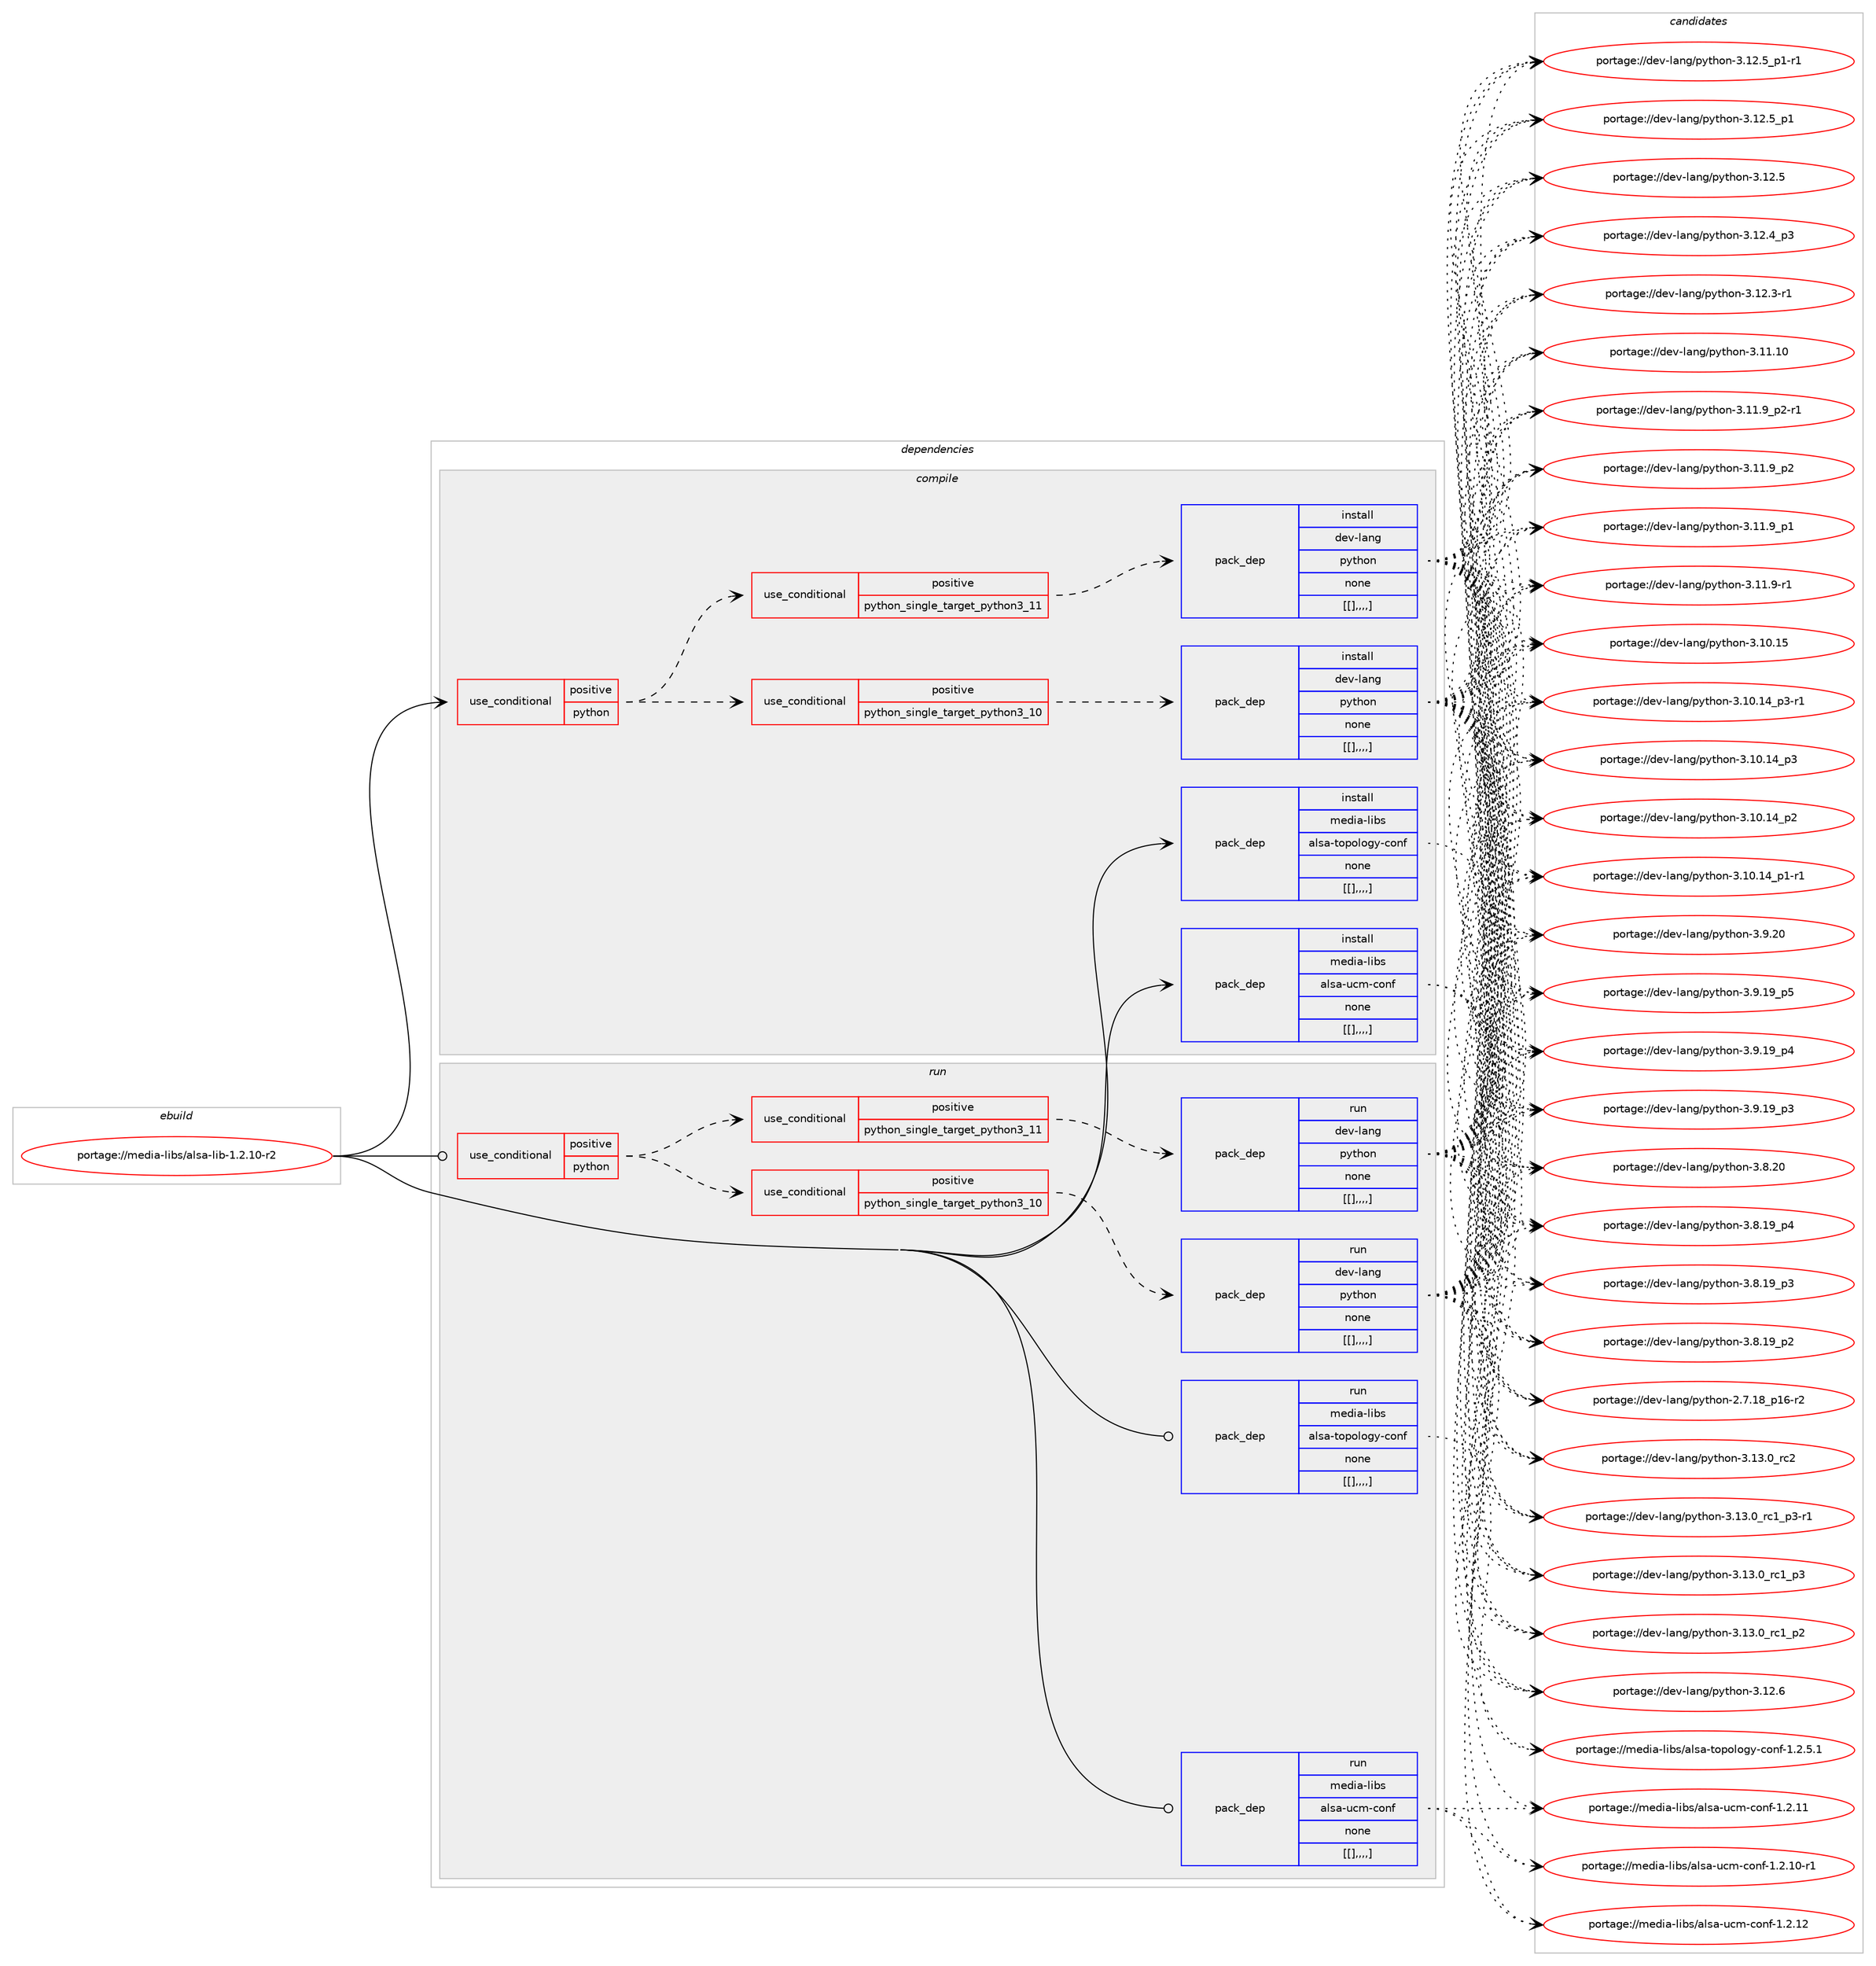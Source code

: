 digraph prolog {

# *************
# Graph options
# *************

newrank=true;
concentrate=true;
compound=true;
graph [rankdir=LR,fontname=Helvetica,fontsize=10,ranksep=1.5];#, ranksep=2.5, nodesep=0.2];
edge  [arrowhead=vee];
node  [fontname=Helvetica,fontsize=10];

# **********
# The ebuild
# **********

subgraph cluster_leftcol {
color=gray;
label=<<i>ebuild</i>>;
id [label="portage://media-libs/alsa-lib-1.2.10-r2", color=red, width=4, href="../media-libs/alsa-lib-1.2.10-r2.svg"];
}

# ****************
# The dependencies
# ****************

subgraph cluster_midcol {
color=gray;
label=<<i>dependencies</i>>;
subgraph cluster_compile {
fillcolor="#eeeeee";
style=filled;
label=<<i>compile</i>>;
subgraph cond77614 {
dependency311349 [label=<<TABLE BORDER="0" CELLBORDER="1" CELLSPACING="0" CELLPADDING="4"><TR><TD ROWSPAN="3" CELLPADDING="10">use_conditional</TD></TR><TR><TD>positive</TD></TR><TR><TD>python</TD></TR></TABLE>>, shape=none, color=red];
subgraph cond77615 {
dependency311350 [label=<<TABLE BORDER="0" CELLBORDER="1" CELLSPACING="0" CELLPADDING="4"><TR><TD ROWSPAN="3" CELLPADDING="10">use_conditional</TD></TR><TR><TD>positive</TD></TR><TR><TD>python_single_target_python3_10</TD></TR></TABLE>>, shape=none, color=red];
subgraph pack231212 {
dependency311351 [label=<<TABLE BORDER="0" CELLBORDER="1" CELLSPACING="0" CELLPADDING="4" WIDTH="220"><TR><TD ROWSPAN="6" CELLPADDING="30">pack_dep</TD></TR><TR><TD WIDTH="110">install</TD></TR><TR><TD>dev-lang</TD></TR><TR><TD>python</TD></TR><TR><TD>none</TD></TR><TR><TD>[[],,,,]</TD></TR></TABLE>>, shape=none, color=blue];
}
dependency311350:e -> dependency311351:w [weight=20,style="dashed",arrowhead="vee"];
}
dependency311349:e -> dependency311350:w [weight=20,style="dashed",arrowhead="vee"];
subgraph cond77616 {
dependency311352 [label=<<TABLE BORDER="0" CELLBORDER="1" CELLSPACING="0" CELLPADDING="4"><TR><TD ROWSPAN="3" CELLPADDING="10">use_conditional</TD></TR><TR><TD>positive</TD></TR><TR><TD>python_single_target_python3_11</TD></TR></TABLE>>, shape=none, color=red];
subgraph pack231213 {
dependency311353 [label=<<TABLE BORDER="0" CELLBORDER="1" CELLSPACING="0" CELLPADDING="4" WIDTH="220"><TR><TD ROWSPAN="6" CELLPADDING="30">pack_dep</TD></TR><TR><TD WIDTH="110">install</TD></TR><TR><TD>dev-lang</TD></TR><TR><TD>python</TD></TR><TR><TD>none</TD></TR><TR><TD>[[],,,,]</TD></TR></TABLE>>, shape=none, color=blue];
}
dependency311352:e -> dependency311353:w [weight=20,style="dashed",arrowhead="vee"];
}
dependency311349:e -> dependency311352:w [weight=20,style="dashed",arrowhead="vee"];
}
id:e -> dependency311349:w [weight=20,style="solid",arrowhead="vee"];
subgraph pack231214 {
dependency311354 [label=<<TABLE BORDER="0" CELLBORDER="1" CELLSPACING="0" CELLPADDING="4" WIDTH="220"><TR><TD ROWSPAN="6" CELLPADDING="30">pack_dep</TD></TR><TR><TD WIDTH="110">install</TD></TR><TR><TD>media-libs</TD></TR><TR><TD>alsa-topology-conf</TD></TR><TR><TD>none</TD></TR><TR><TD>[[],,,,]</TD></TR></TABLE>>, shape=none, color=blue];
}
id:e -> dependency311354:w [weight=20,style="solid",arrowhead="vee"];
subgraph pack231215 {
dependency311355 [label=<<TABLE BORDER="0" CELLBORDER="1" CELLSPACING="0" CELLPADDING="4" WIDTH="220"><TR><TD ROWSPAN="6" CELLPADDING="30">pack_dep</TD></TR><TR><TD WIDTH="110">install</TD></TR><TR><TD>media-libs</TD></TR><TR><TD>alsa-ucm-conf</TD></TR><TR><TD>none</TD></TR><TR><TD>[[],,,,]</TD></TR></TABLE>>, shape=none, color=blue];
}
id:e -> dependency311355:w [weight=20,style="solid",arrowhead="vee"];
}
subgraph cluster_compileandrun {
fillcolor="#eeeeee";
style=filled;
label=<<i>compile and run</i>>;
}
subgraph cluster_run {
fillcolor="#eeeeee";
style=filled;
label=<<i>run</i>>;
subgraph cond77617 {
dependency311356 [label=<<TABLE BORDER="0" CELLBORDER="1" CELLSPACING="0" CELLPADDING="4"><TR><TD ROWSPAN="3" CELLPADDING="10">use_conditional</TD></TR><TR><TD>positive</TD></TR><TR><TD>python</TD></TR></TABLE>>, shape=none, color=red];
subgraph cond77618 {
dependency311357 [label=<<TABLE BORDER="0" CELLBORDER="1" CELLSPACING="0" CELLPADDING="4"><TR><TD ROWSPAN="3" CELLPADDING="10">use_conditional</TD></TR><TR><TD>positive</TD></TR><TR><TD>python_single_target_python3_10</TD></TR></TABLE>>, shape=none, color=red];
subgraph pack231216 {
dependency311358 [label=<<TABLE BORDER="0" CELLBORDER="1" CELLSPACING="0" CELLPADDING="4" WIDTH="220"><TR><TD ROWSPAN="6" CELLPADDING="30">pack_dep</TD></TR><TR><TD WIDTH="110">run</TD></TR><TR><TD>dev-lang</TD></TR><TR><TD>python</TD></TR><TR><TD>none</TD></TR><TR><TD>[[],,,,]</TD></TR></TABLE>>, shape=none, color=blue];
}
dependency311357:e -> dependency311358:w [weight=20,style="dashed",arrowhead="vee"];
}
dependency311356:e -> dependency311357:w [weight=20,style="dashed",arrowhead="vee"];
subgraph cond77619 {
dependency311359 [label=<<TABLE BORDER="0" CELLBORDER="1" CELLSPACING="0" CELLPADDING="4"><TR><TD ROWSPAN="3" CELLPADDING="10">use_conditional</TD></TR><TR><TD>positive</TD></TR><TR><TD>python_single_target_python3_11</TD></TR></TABLE>>, shape=none, color=red];
subgraph pack231217 {
dependency311360 [label=<<TABLE BORDER="0" CELLBORDER="1" CELLSPACING="0" CELLPADDING="4" WIDTH="220"><TR><TD ROWSPAN="6" CELLPADDING="30">pack_dep</TD></TR><TR><TD WIDTH="110">run</TD></TR><TR><TD>dev-lang</TD></TR><TR><TD>python</TD></TR><TR><TD>none</TD></TR><TR><TD>[[],,,,]</TD></TR></TABLE>>, shape=none, color=blue];
}
dependency311359:e -> dependency311360:w [weight=20,style="dashed",arrowhead="vee"];
}
dependency311356:e -> dependency311359:w [weight=20,style="dashed",arrowhead="vee"];
}
id:e -> dependency311356:w [weight=20,style="solid",arrowhead="odot"];
subgraph pack231218 {
dependency311361 [label=<<TABLE BORDER="0" CELLBORDER="1" CELLSPACING="0" CELLPADDING="4" WIDTH="220"><TR><TD ROWSPAN="6" CELLPADDING="30">pack_dep</TD></TR><TR><TD WIDTH="110">run</TD></TR><TR><TD>media-libs</TD></TR><TR><TD>alsa-topology-conf</TD></TR><TR><TD>none</TD></TR><TR><TD>[[],,,,]</TD></TR></TABLE>>, shape=none, color=blue];
}
id:e -> dependency311361:w [weight=20,style="solid",arrowhead="odot"];
subgraph pack231219 {
dependency311362 [label=<<TABLE BORDER="0" CELLBORDER="1" CELLSPACING="0" CELLPADDING="4" WIDTH="220"><TR><TD ROWSPAN="6" CELLPADDING="30">pack_dep</TD></TR><TR><TD WIDTH="110">run</TD></TR><TR><TD>media-libs</TD></TR><TR><TD>alsa-ucm-conf</TD></TR><TR><TD>none</TD></TR><TR><TD>[[],,,,]</TD></TR></TABLE>>, shape=none, color=blue];
}
id:e -> dependency311362:w [weight=20,style="solid",arrowhead="odot"];
}
}

# **************
# The candidates
# **************

subgraph cluster_choices {
rank=same;
color=gray;
label=<<i>candidates</i>>;

subgraph choice231212 {
color=black;
nodesep=1;
choice10010111845108971101034711212111610411111045514649514648951149950 [label="portage://dev-lang/python-3.13.0_rc2", color=red, width=4,href="../dev-lang/python-3.13.0_rc2.svg"];
choice1001011184510897110103471121211161041111104551464951464895114994995112514511449 [label="portage://dev-lang/python-3.13.0_rc1_p3-r1", color=red, width=4,href="../dev-lang/python-3.13.0_rc1_p3-r1.svg"];
choice100101118451089711010347112121116104111110455146495146489511499499511251 [label="portage://dev-lang/python-3.13.0_rc1_p3", color=red, width=4,href="../dev-lang/python-3.13.0_rc1_p3.svg"];
choice100101118451089711010347112121116104111110455146495146489511499499511250 [label="portage://dev-lang/python-3.13.0_rc1_p2", color=red, width=4,href="../dev-lang/python-3.13.0_rc1_p2.svg"];
choice10010111845108971101034711212111610411111045514649504654 [label="portage://dev-lang/python-3.12.6", color=red, width=4,href="../dev-lang/python-3.12.6.svg"];
choice1001011184510897110103471121211161041111104551464950465395112494511449 [label="portage://dev-lang/python-3.12.5_p1-r1", color=red, width=4,href="../dev-lang/python-3.12.5_p1-r1.svg"];
choice100101118451089711010347112121116104111110455146495046539511249 [label="portage://dev-lang/python-3.12.5_p1", color=red, width=4,href="../dev-lang/python-3.12.5_p1.svg"];
choice10010111845108971101034711212111610411111045514649504653 [label="portage://dev-lang/python-3.12.5", color=red, width=4,href="../dev-lang/python-3.12.5.svg"];
choice100101118451089711010347112121116104111110455146495046529511251 [label="portage://dev-lang/python-3.12.4_p3", color=red, width=4,href="../dev-lang/python-3.12.4_p3.svg"];
choice100101118451089711010347112121116104111110455146495046514511449 [label="portage://dev-lang/python-3.12.3-r1", color=red, width=4,href="../dev-lang/python-3.12.3-r1.svg"];
choice1001011184510897110103471121211161041111104551464949464948 [label="portage://dev-lang/python-3.11.10", color=red, width=4,href="../dev-lang/python-3.11.10.svg"];
choice1001011184510897110103471121211161041111104551464949465795112504511449 [label="portage://dev-lang/python-3.11.9_p2-r1", color=red, width=4,href="../dev-lang/python-3.11.9_p2-r1.svg"];
choice100101118451089711010347112121116104111110455146494946579511250 [label="portage://dev-lang/python-3.11.9_p2", color=red, width=4,href="../dev-lang/python-3.11.9_p2.svg"];
choice100101118451089711010347112121116104111110455146494946579511249 [label="portage://dev-lang/python-3.11.9_p1", color=red, width=4,href="../dev-lang/python-3.11.9_p1.svg"];
choice100101118451089711010347112121116104111110455146494946574511449 [label="portage://dev-lang/python-3.11.9-r1", color=red, width=4,href="../dev-lang/python-3.11.9-r1.svg"];
choice1001011184510897110103471121211161041111104551464948464953 [label="portage://dev-lang/python-3.10.15", color=red, width=4,href="../dev-lang/python-3.10.15.svg"];
choice100101118451089711010347112121116104111110455146494846495295112514511449 [label="portage://dev-lang/python-3.10.14_p3-r1", color=red, width=4,href="../dev-lang/python-3.10.14_p3-r1.svg"];
choice10010111845108971101034711212111610411111045514649484649529511251 [label="portage://dev-lang/python-3.10.14_p3", color=red, width=4,href="../dev-lang/python-3.10.14_p3.svg"];
choice10010111845108971101034711212111610411111045514649484649529511250 [label="portage://dev-lang/python-3.10.14_p2", color=red, width=4,href="../dev-lang/python-3.10.14_p2.svg"];
choice100101118451089711010347112121116104111110455146494846495295112494511449 [label="portage://dev-lang/python-3.10.14_p1-r1", color=red, width=4,href="../dev-lang/python-3.10.14_p1-r1.svg"];
choice10010111845108971101034711212111610411111045514657465048 [label="portage://dev-lang/python-3.9.20", color=red, width=4,href="../dev-lang/python-3.9.20.svg"];
choice100101118451089711010347112121116104111110455146574649579511253 [label="portage://dev-lang/python-3.9.19_p5", color=red, width=4,href="../dev-lang/python-3.9.19_p5.svg"];
choice100101118451089711010347112121116104111110455146574649579511252 [label="portage://dev-lang/python-3.9.19_p4", color=red, width=4,href="../dev-lang/python-3.9.19_p4.svg"];
choice100101118451089711010347112121116104111110455146574649579511251 [label="portage://dev-lang/python-3.9.19_p3", color=red, width=4,href="../dev-lang/python-3.9.19_p3.svg"];
choice10010111845108971101034711212111610411111045514656465048 [label="portage://dev-lang/python-3.8.20", color=red, width=4,href="../dev-lang/python-3.8.20.svg"];
choice100101118451089711010347112121116104111110455146564649579511252 [label="portage://dev-lang/python-3.8.19_p4", color=red, width=4,href="../dev-lang/python-3.8.19_p4.svg"];
choice100101118451089711010347112121116104111110455146564649579511251 [label="portage://dev-lang/python-3.8.19_p3", color=red, width=4,href="../dev-lang/python-3.8.19_p3.svg"];
choice100101118451089711010347112121116104111110455146564649579511250 [label="portage://dev-lang/python-3.8.19_p2", color=red, width=4,href="../dev-lang/python-3.8.19_p2.svg"];
choice100101118451089711010347112121116104111110455046554649569511249544511450 [label="portage://dev-lang/python-2.7.18_p16-r2", color=red, width=4,href="../dev-lang/python-2.7.18_p16-r2.svg"];
dependency311351:e -> choice10010111845108971101034711212111610411111045514649514648951149950:w [style=dotted,weight="100"];
dependency311351:e -> choice1001011184510897110103471121211161041111104551464951464895114994995112514511449:w [style=dotted,weight="100"];
dependency311351:e -> choice100101118451089711010347112121116104111110455146495146489511499499511251:w [style=dotted,weight="100"];
dependency311351:e -> choice100101118451089711010347112121116104111110455146495146489511499499511250:w [style=dotted,weight="100"];
dependency311351:e -> choice10010111845108971101034711212111610411111045514649504654:w [style=dotted,weight="100"];
dependency311351:e -> choice1001011184510897110103471121211161041111104551464950465395112494511449:w [style=dotted,weight="100"];
dependency311351:e -> choice100101118451089711010347112121116104111110455146495046539511249:w [style=dotted,weight="100"];
dependency311351:e -> choice10010111845108971101034711212111610411111045514649504653:w [style=dotted,weight="100"];
dependency311351:e -> choice100101118451089711010347112121116104111110455146495046529511251:w [style=dotted,weight="100"];
dependency311351:e -> choice100101118451089711010347112121116104111110455146495046514511449:w [style=dotted,weight="100"];
dependency311351:e -> choice1001011184510897110103471121211161041111104551464949464948:w [style=dotted,weight="100"];
dependency311351:e -> choice1001011184510897110103471121211161041111104551464949465795112504511449:w [style=dotted,weight="100"];
dependency311351:e -> choice100101118451089711010347112121116104111110455146494946579511250:w [style=dotted,weight="100"];
dependency311351:e -> choice100101118451089711010347112121116104111110455146494946579511249:w [style=dotted,weight="100"];
dependency311351:e -> choice100101118451089711010347112121116104111110455146494946574511449:w [style=dotted,weight="100"];
dependency311351:e -> choice1001011184510897110103471121211161041111104551464948464953:w [style=dotted,weight="100"];
dependency311351:e -> choice100101118451089711010347112121116104111110455146494846495295112514511449:w [style=dotted,weight="100"];
dependency311351:e -> choice10010111845108971101034711212111610411111045514649484649529511251:w [style=dotted,weight="100"];
dependency311351:e -> choice10010111845108971101034711212111610411111045514649484649529511250:w [style=dotted,weight="100"];
dependency311351:e -> choice100101118451089711010347112121116104111110455146494846495295112494511449:w [style=dotted,weight="100"];
dependency311351:e -> choice10010111845108971101034711212111610411111045514657465048:w [style=dotted,weight="100"];
dependency311351:e -> choice100101118451089711010347112121116104111110455146574649579511253:w [style=dotted,weight="100"];
dependency311351:e -> choice100101118451089711010347112121116104111110455146574649579511252:w [style=dotted,weight="100"];
dependency311351:e -> choice100101118451089711010347112121116104111110455146574649579511251:w [style=dotted,weight="100"];
dependency311351:e -> choice10010111845108971101034711212111610411111045514656465048:w [style=dotted,weight="100"];
dependency311351:e -> choice100101118451089711010347112121116104111110455146564649579511252:w [style=dotted,weight="100"];
dependency311351:e -> choice100101118451089711010347112121116104111110455146564649579511251:w [style=dotted,weight="100"];
dependency311351:e -> choice100101118451089711010347112121116104111110455146564649579511250:w [style=dotted,weight="100"];
dependency311351:e -> choice100101118451089711010347112121116104111110455046554649569511249544511450:w [style=dotted,weight="100"];
}
subgraph choice231213 {
color=black;
nodesep=1;
choice10010111845108971101034711212111610411111045514649514648951149950 [label="portage://dev-lang/python-3.13.0_rc2", color=red, width=4,href="../dev-lang/python-3.13.0_rc2.svg"];
choice1001011184510897110103471121211161041111104551464951464895114994995112514511449 [label="portage://dev-lang/python-3.13.0_rc1_p3-r1", color=red, width=4,href="../dev-lang/python-3.13.0_rc1_p3-r1.svg"];
choice100101118451089711010347112121116104111110455146495146489511499499511251 [label="portage://dev-lang/python-3.13.0_rc1_p3", color=red, width=4,href="../dev-lang/python-3.13.0_rc1_p3.svg"];
choice100101118451089711010347112121116104111110455146495146489511499499511250 [label="portage://dev-lang/python-3.13.0_rc1_p2", color=red, width=4,href="../dev-lang/python-3.13.0_rc1_p2.svg"];
choice10010111845108971101034711212111610411111045514649504654 [label="portage://dev-lang/python-3.12.6", color=red, width=4,href="../dev-lang/python-3.12.6.svg"];
choice1001011184510897110103471121211161041111104551464950465395112494511449 [label="portage://dev-lang/python-3.12.5_p1-r1", color=red, width=4,href="../dev-lang/python-3.12.5_p1-r1.svg"];
choice100101118451089711010347112121116104111110455146495046539511249 [label="portage://dev-lang/python-3.12.5_p1", color=red, width=4,href="../dev-lang/python-3.12.5_p1.svg"];
choice10010111845108971101034711212111610411111045514649504653 [label="portage://dev-lang/python-3.12.5", color=red, width=4,href="../dev-lang/python-3.12.5.svg"];
choice100101118451089711010347112121116104111110455146495046529511251 [label="portage://dev-lang/python-3.12.4_p3", color=red, width=4,href="../dev-lang/python-3.12.4_p3.svg"];
choice100101118451089711010347112121116104111110455146495046514511449 [label="portage://dev-lang/python-3.12.3-r1", color=red, width=4,href="../dev-lang/python-3.12.3-r1.svg"];
choice1001011184510897110103471121211161041111104551464949464948 [label="portage://dev-lang/python-3.11.10", color=red, width=4,href="../dev-lang/python-3.11.10.svg"];
choice1001011184510897110103471121211161041111104551464949465795112504511449 [label="portage://dev-lang/python-3.11.9_p2-r1", color=red, width=4,href="../dev-lang/python-3.11.9_p2-r1.svg"];
choice100101118451089711010347112121116104111110455146494946579511250 [label="portage://dev-lang/python-3.11.9_p2", color=red, width=4,href="../dev-lang/python-3.11.9_p2.svg"];
choice100101118451089711010347112121116104111110455146494946579511249 [label="portage://dev-lang/python-3.11.9_p1", color=red, width=4,href="../dev-lang/python-3.11.9_p1.svg"];
choice100101118451089711010347112121116104111110455146494946574511449 [label="portage://dev-lang/python-3.11.9-r1", color=red, width=4,href="../dev-lang/python-3.11.9-r1.svg"];
choice1001011184510897110103471121211161041111104551464948464953 [label="portage://dev-lang/python-3.10.15", color=red, width=4,href="../dev-lang/python-3.10.15.svg"];
choice100101118451089711010347112121116104111110455146494846495295112514511449 [label="portage://dev-lang/python-3.10.14_p3-r1", color=red, width=4,href="../dev-lang/python-3.10.14_p3-r1.svg"];
choice10010111845108971101034711212111610411111045514649484649529511251 [label="portage://dev-lang/python-3.10.14_p3", color=red, width=4,href="../dev-lang/python-3.10.14_p3.svg"];
choice10010111845108971101034711212111610411111045514649484649529511250 [label="portage://dev-lang/python-3.10.14_p2", color=red, width=4,href="../dev-lang/python-3.10.14_p2.svg"];
choice100101118451089711010347112121116104111110455146494846495295112494511449 [label="portage://dev-lang/python-3.10.14_p1-r1", color=red, width=4,href="../dev-lang/python-3.10.14_p1-r1.svg"];
choice10010111845108971101034711212111610411111045514657465048 [label="portage://dev-lang/python-3.9.20", color=red, width=4,href="../dev-lang/python-3.9.20.svg"];
choice100101118451089711010347112121116104111110455146574649579511253 [label="portage://dev-lang/python-3.9.19_p5", color=red, width=4,href="../dev-lang/python-3.9.19_p5.svg"];
choice100101118451089711010347112121116104111110455146574649579511252 [label="portage://dev-lang/python-3.9.19_p4", color=red, width=4,href="../dev-lang/python-3.9.19_p4.svg"];
choice100101118451089711010347112121116104111110455146574649579511251 [label="portage://dev-lang/python-3.9.19_p3", color=red, width=4,href="../dev-lang/python-3.9.19_p3.svg"];
choice10010111845108971101034711212111610411111045514656465048 [label="portage://dev-lang/python-3.8.20", color=red, width=4,href="../dev-lang/python-3.8.20.svg"];
choice100101118451089711010347112121116104111110455146564649579511252 [label="portage://dev-lang/python-3.8.19_p4", color=red, width=4,href="../dev-lang/python-3.8.19_p4.svg"];
choice100101118451089711010347112121116104111110455146564649579511251 [label="portage://dev-lang/python-3.8.19_p3", color=red, width=4,href="../dev-lang/python-3.8.19_p3.svg"];
choice100101118451089711010347112121116104111110455146564649579511250 [label="portage://dev-lang/python-3.8.19_p2", color=red, width=4,href="../dev-lang/python-3.8.19_p2.svg"];
choice100101118451089711010347112121116104111110455046554649569511249544511450 [label="portage://dev-lang/python-2.7.18_p16-r2", color=red, width=4,href="../dev-lang/python-2.7.18_p16-r2.svg"];
dependency311353:e -> choice10010111845108971101034711212111610411111045514649514648951149950:w [style=dotted,weight="100"];
dependency311353:e -> choice1001011184510897110103471121211161041111104551464951464895114994995112514511449:w [style=dotted,weight="100"];
dependency311353:e -> choice100101118451089711010347112121116104111110455146495146489511499499511251:w [style=dotted,weight="100"];
dependency311353:e -> choice100101118451089711010347112121116104111110455146495146489511499499511250:w [style=dotted,weight="100"];
dependency311353:e -> choice10010111845108971101034711212111610411111045514649504654:w [style=dotted,weight="100"];
dependency311353:e -> choice1001011184510897110103471121211161041111104551464950465395112494511449:w [style=dotted,weight="100"];
dependency311353:e -> choice100101118451089711010347112121116104111110455146495046539511249:w [style=dotted,weight="100"];
dependency311353:e -> choice10010111845108971101034711212111610411111045514649504653:w [style=dotted,weight="100"];
dependency311353:e -> choice100101118451089711010347112121116104111110455146495046529511251:w [style=dotted,weight="100"];
dependency311353:e -> choice100101118451089711010347112121116104111110455146495046514511449:w [style=dotted,weight="100"];
dependency311353:e -> choice1001011184510897110103471121211161041111104551464949464948:w [style=dotted,weight="100"];
dependency311353:e -> choice1001011184510897110103471121211161041111104551464949465795112504511449:w [style=dotted,weight="100"];
dependency311353:e -> choice100101118451089711010347112121116104111110455146494946579511250:w [style=dotted,weight="100"];
dependency311353:e -> choice100101118451089711010347112121116104111110455146494946579511249:w [style=dotted,weight="100"];
dependency311353:e -> choice100101118451089711010347112121116104111110455146494946574511449:w [style=dotted,weight="100"];
dependency311353:e -> choice1001011184510897110103471121211161041111104551464948464953:w [style=dotted,weight="100"];
dependency311353:e -> choice100101118451089711010347112121116104111110455146494846495295112514511449:w [style=dotted,weight="100"];
dependency311353:e -> choice10010111845108971101034711212111610411111045514649484649529511251:w [style=dotted,weight="100"];
dependency311353:e -> choice10010111845108971101034711212111610411111045514649484649529511250:w [style=dotted,weight="100"];
dependency311353:e -> choice100101118451089711010347112121116104111110455146494846495295112494511449:w [style=dotted,weight="100"];
dependency311353:e -> choice10010111845108971101034711212111610411111045514657465048:w [style=dotted,weight="100"];
dependency311353:e -> choice100101118451089711010347112121116104111110455146574649579511253:w [style=dotted,weight="100"];
dependency311353:e -> choice100101118451089711010347112121116104111110455146574649579511252:w [style=dotted,weight="100"];
dependency311353:e -> choice100101118451089711010347112121116104111110455146574649579511251:w [style=dotted,weight="100"];
dependency311353:e -> choice10010111845108971101034711212111610411111045514656465048:w [style=dotted,weight="100"];
dependency311353:e -> choice100101118451089711010347112121116104111110455146564649579511252:w [style=dotted,weight="100"];
dependency311353:e -> choice100101118451089711010347112121116104111110455146564649579511251:w [style=dotted,weight="100"];
dependency311353:e -> choice100101118451089711010347112121116104111110455146564649579511250:w [style=dotted,weight="100"];
dependency311353:e -> choice100101118451089711010347112121116104111110455046554649569511249544511450:w [style=dotted,weight="100"];
}
subgraph choice231214 {
color=black;
nodesep=1;
choice1091011001059745108105981154797108115974511611111211110811110312145991111101024549465046534649 [label="portage://media-libs/alsa-topology-conf-1.2.5.1", color=red, width=4,href="../media-libs/alsa-topology-conf-1.2.5.1.svg"];
dependency311354:e -> choice1091011001059745108105981154797108115974511611111211110811110312145991111101024549465046534649:w [style=dotted,weight="100"];
}
subgraph choice231215 {
color=black;
nodesep=1;
choice1091011001059745108105981154797108115974511799109459911111010245494650464950 [label="portage://media-libs/alsa-ucm-conf-1.2.12", color=red, width=4,href="../media-libs/alsa-ucm-conf-1.2.12.svg"];
choice1091011001059745108105981154797108115974511799109459911111010245494650464949 [label="portage://media-libs/alsa-ucm-conf-1.2.11", color=red, width=4,href="../media-libs/alsa-ucm-conf-1.2.11.svg"];
choice10910110010597451081059811547971081159745117991094599111110102454946504649484511449 [label="portage://media-libs/alsa-ucm-conf-1.2.10-r1", color=red, width=4,href="../media-libs/alsa-ucm-conf-1.2.10-r1.svg"];
dependency311355:e -> choice1091011001059745108105981154797108115974511799109459911111010245494650464950:w [style=dotted,weight="100"];
dependency311355:e -> choice1091011001059745108105981154797108115974511799109459911111010245494650464949:w [style=dotted,weight="100"];
dependency311355:e -> choice10910110010597451081059811547971081159745117991094599111110102454946504649484511449:w [style=dotted,weight="100"];
}
subgraph choice231216 {
color=black;
nodesep=1;
choice10010111845108971101034711212111610411111045514649514648951149950 [label="portage://dev-lang/python-3.13.0_rc2", color=red, width=4,href="../dev-lang/python-3.13.0_rc2.svg"];
choice1001011184510897110103471121211161041111104551464951464895114994995112514511449 [label="portage://dev-lang/python-3.13.0_rc1_p3-r1", color=red, width=4,href="../dev-lang/python-3.13.0_rc1_p3-r1.svg"];
choice100101118451089711010347112121116104111110455146495146489511499499511251 [label="portage://dev-lang/python-3.13.0_rc1_p3", color=red, width=4,href="../dev-lang/python-3.13.0_rc1_p3.svg"];
choice100101118451089711010347112121116104111110455146495146489511499499511250 [label="portage://dev-lang/python-3.13.0_rc1_p2", color=red, width=4,href="../dev-lang/python-3.13.0_rc1_p2.svg"];
choice10010111845108971101034711212111610411111045514649504654 [label="portage://dev-lang/python-3.12.6", color=red, width=4,href="../dev-lang/python-3.12.6.svg"];
choice1001011184510897110103471121211161041111104551464950465395112494511449 [label="portage://dev-lang/python-3.12.5_p1-r1", color=red, width=4,href="../dev-lang/python-3.12.5_p1-r1.svg"];
choice100101118451089711010347112121116104111110455146495046539511249 [label="portage://dev-lang/python-3.12.5_p1", color=red, width=4,href="../dev-lang/python-3.12.5_p1.svg"];
choice10010111845108971101034711212111610411111045514649504653 [label="portage://dev-lang/python-3.12.5", color=red, width=4,href="../dev-lang/python-3.12.5.svg"];
choice100101118451089711010347112121116104111110455146495046529511251 [label="portage://dev-lang/python-3.12.4_p3", color=red, width=4,href="../dev-lang/python-3.12.4_p3.svg"];
choice100101118451089711010347112121116104111110455146495046514511449 [label="portage://dev-lang/python-3.12.3-r1", color=red, width=4,href="../dev-lang/python-3.12.3-r1.svg"];
choice1001011184510897110103471121211161041111104551464949464948 [label="portage://dev-lang/python-3.11.10", color=red, width=4,href="../dev-lang/python-3.11.10.svg"];
choice1001011184510897110103471121211161041111104551464949465795112504511449 [label="portage://dev-lang/python-3.11.9_p2-r1", color=red, width=4,href="../dev-lang/python-3.11.9_p2-r1.svg"];
choice100101118451089711010347112121116104111110455146494946579511250 [label="portage://dev-lang/python-3.11.9_p2", color=red, width=4,href="../dev-lang/python-3.11.9_p2.svg"];
choice100101118451089711010347112121116104111110455146494946579511249 [label="portage://dev-lang/python-3.11.9_p1", color=red, width=4,href="../dev-lang/python-3.11.9_p1.svg"];
choice100101118451089711010347112121116104111110455146494946574511449 [label="portage://dev-lang/python-3.11.9-r1", color=red, width=4,href="../dev-lang/python-3.11.9-r1.svg"];
choice1001011184510897110103471121211161041111104551464948464953 [label="portage://dev-lang/python-3.10.15", color=red, width=4,href="../dev-lang/python-3.10.15.svg"];
choice100101118451089711010347112121116104111110455146494846495295112514511449 [label="portage://dev-lang/python-3.10.14_p3-r1", color=red, width=4,href="../dev-lang/python-3.10.14_p3-r1.svg"];
choice10010111845108971101034711212111610411111045514649484649529511251 [label="portage://dev-lang/python-3.10.14_p3", color=red, width=4,href="../dev-lang/python-3.10.14_p3.svg"];
choice10010111845108971101034711212111610411111045514649484649529511250 [label="portage://dev-lang/python-3.10.14_p2", color=red, width=4,href="../dev-lang/python-3.10.14_p2.svg"];
choice100101118451089711010347112121116104111110455146494846495295112494511449 [label="portage://dev-lang/python-3.10.14_p1-r1", color=red, width=4,href="../dev-lang/python-3.10.14_p1-r1.svg"];
choice10010111845108971101034711212111610411111045514657465048 [label="portage://dev-lang/python-3.9.20", color=red, width=4,href="../dev-lang/python-3.9.20.svg"];
choice100101118451089711010347112121116104111110455146574649579511253 [label="portage://dev-lang/python-3.9.19_p5", color=red, width=4,href="../dev-lang/python-3.9.19_p5.svg"];
choice100101118451089711010347112121116104111110455146574649579511252 [label="portage://dev-lang/python-3.9.19_p4", color=red, width=4,href="../dev-lang/python-3.9.19_p4.svg"];
choice100101118451089711010347112121116104111110455146574649579511251 [label="portage://dev-lang/python-3.9.19_p3", color=red, width=4,href="../dev-lang/python-3.9.19_p3.svg"];
choice10010111845108971101034711212111610411111045514656465048 [label="portage://dev-lang/python-3.8.20", color=red, width=4,href="../dev-lang/python-3.8.20.svg"];
choice100101118451089711010347112121116104111110455146564649579511252 [label="portage://dev-lang/python-3.8.19_p4", color=red, width=4,href="../dev-lang/python-3.8.19_p4.svg"];
choice100101118451089711010347112121116104111110455146564649579511251 [label="portage://dev-lang/python-3.8.19_p3", color=red, width=4,href="../dev-lang/python-3.8.19_p3.svg"];
choice100101118451089711010347112121116104111110455146564649579511250 [label="portage://dev-lang/python-3.8.19_p2", color=red, width=4,href="../dev-lang/python-3.8.19_p2.svg"];
choice100101118451089711010347112121116104111110455046554649569511249544511450 [label="portage://dev-lang/python-2.7.18_p16-r2", color=red, width=4,href="../dev-lang/python-2.7.18_p16-r2.svg"];
dependency311358:e -> choice10010111845108971101034711212111610411111045514649514648951149950:w [style=dotted,weight="100"];
dependency311358:e -> choice1001011184510897110103471121211161041111104551464951464895114994995112514511449:w [style=dotted,weight="100"];
dependency311358:e -> choice100101118451089711010347112121116104111110455146495146489511499499511251:w [style=dotted,weight="100"];
dependency311358:e -> choice100101118451089711010347112121116104111110455146495146489511499499511250:w [style=dotted,weight="100"];
dependency311358:e -> choice10010111845108971101034711212111610411111045514649504654:w [style=dotted,weight="100"];
dependency311358:e -> choice1001011184510897110103471121211161041111104551464950465395112494511449:w [style=dotted,weight="100"];
dependency311358:e -> choice100101118451089711010347112121116104111110455146495046539511249:w [style=dotted,weight="100"];
dependency311358:e -> choice10010111845108971101034711212111610411111045514649504653:w [style=dotted,weight="100"];
dependency311358:e -> choice100101118451089711010347112121116104111110455146495046529511251:w [style=dotted,weight="100"];
dependency311358:e -> choice100101118451089711010347112121116104111110455146495046514511449:w [style=dotted,weight="100"];
dependency311358:e -> choice1001011184510897110103471121211161041111104551464949464948:w [style=dotted,weight="100"];
dependency311358:e -> choice1001011184510897110103471121211161041111104551464949465795112504511449:w [style=dotted,weight="100"];
dependency311358:e -> choice100101118451089711010347112121116104111110455146494946579511250:w [style=dotted,weight="100"];
dependency311358:e -> choice100101118451089711010347112121116104111110455146494946579511249:w [style=dotted,weight="100"];
dependency311358:e -> choice100101118451089711010347112121116104111110455146494946574511449:w [style=dotted,weight="100"];
dependency311358:e -> choice1001011184510897110103471121211161041111104551464948464953:w [style=dotted,weight="100"];
dependency311358:e -> choice100101118451089711010347112121116104111110455146494846495295112514511449:w [style=dotted,weight="100"];
dependency311358:e -> choice10010111845108971101034711212111610411111045514649484649529511251:w [style=dotted,weight="100"];
dependency311358:e -> choice10010111845108971101034711212111610411111045514649484649529511250:w [style=dotted,weight="100"];
dependency311358:e -> choice100101118451089711010347112121116104111110455146494846495295112494511449:w [style=dotted,weight="100"];
dependency311358:e -> choice10010111845108971101034711212111610411111045514657465048:w [style=dotted,weight="100"];
dependency311358:e -> choice100101118451089711010347112121116104111110455146574649579511253:w [style=dotted,weight="100"];
dependency311358:e -> choice100101118451089711010347112121116104111110455146574649579511252:w [style=dotted,weight="100"];
dependency311358:e -> choice100101118451089711010347112121116104111110455146574649579511251:w [style=dotted,weight="100"];
dependency311358:e -> choice10010111845108971101034711212111610411111045514656465048:w [style=dotted,weight="100"];
dependency311358:e -> choice100101118451089711010347112121116104111110455146564649579511252:w [style=dotted,weight="100"];
dependency311358:e -> choice100101118451089711010347112121116104111110455146564649579511251:w [style=dotted,weight="100"];
dependency311358:e -> choice100101118451089711010347112121116104111110455146564649579511250:w [style=dotted,weight="100"];
dependency311358:e -> choice100101118451089711010347112121116104111110455046554649569511249544511450:w [style=dotted,weight="100"];
}
subgraph choice231217 {
color=black;
nodesep=1;
choice10010111845108971101034711212111610411111045514649514648951149950 [label="portage://dev-lang/python-3.13.0_rc2", color=red, width=4,href="../dev-lang/python-3.13.0_rc2.svg"];
choice1001011184510897110103471121211161041111104551464951464895114994995112514511449 [label="portage://dev-lang/python-3.13.0_rc1_p3-r1", color=red, width=4,href="../dev-lang/python-3.13.0_rc1_p3-r1.svg"];
choice100101118451089711010347112121116104111110455146495146489511499499511251 [label="portage://dev-lang/python-3.13.0_rc1_p3", color=red, width=4,href="../dev-lang/python-3.13.0_rc1_p3.svg"];
choice100101118451089711010347112121116104111110455146495146489511499499511250 [label="portage://dev-lang/python-3.13.0_rc1_p2", color=red, width=4,href="../dev-lang/python-3.13.0_rc1_p2.svg"];
choice10010111845108971101034711212111610411111045514649504654 [label="portage://dev-lang/python-3.12.6", color=red, width=4,href="../dev-lang/python-3.12.6.svg"];
choice1001011184510897110103471121211161041111104551464950465395112494511449 [label="portage://dev-lang/python-3.12.5_p1-r1", color=red, width=4,href="../dev-lang/python-3.12.5_p1-r1.svg"];
choice100101118451089711010347112121116104111110455146495046539511249 [label="portage://dev-lang/python-3.12.5_p1", color=red, width=4,href="../dev-lang/python-3.12.5_p1.svg"];
choice10010111845108971101034711212111610411111045514649504653 [label="portage://dev-lang/python-3.12.5", color=red, width=4,href="../dev-lang/python-3.12.5.svg"];
choice100101118451089711010347112121116104111110455146495046529511251 [label="portage://dev-lang/python-3.12.4_p3", color=red, width=4,href="../dev-lang/python-3.12.4_p3.svg"];
choice100101118451089711010347112121116104111110455146495046514511449 [label="portage://dev-lang/python-3.12.3-r1", color=red, width=4,href="../dev-lang/python-3.12.3-r1.svg"];
choice1001011184510897110103471121211161041111104551464949464948 [label="portage://dev-lang/python-3.11.10", color=red, width=4,href="../dev-lang/python-3.11.10.svg"];
choice1001011184510897110103471121211161041111104551464949465795112504511449 [label="portage://dev-lang/python-3.11.9_p2-r1", color=red, width=4,href="../dev-lang/python-3.11.9_p2-r1.svg"];
choice100101118451089711010347112121116104111110455146494946579511250 [label="portage://dev-lang/python-3.11.9_p2", color=red, width=4,href="../dev-lang/python-3.11.9_p2.svg"];
choice100101118451089711010347112121116104111110455146494946579511249 [label="portage://dev-lang/python-3.11.9_p1", color=red, width=4,href="../dev-lang/python-3.11.9_p1.svg"];
choice100101118451089711010347112121116104111110455146494946574511449 [label="portage://dev-lang/python-3.11.9-r1", color=red, width=4,href="../dev-lang/python-3.11.9-r1.svg"];
choice1001011184510897110103471121211161041111104551464948464953 [label="portage://dev-lang/python-3.10.15", color=red, width=4,href="../dev-lang/python-3.10.15.svg"];
choice100101118451089711010347112121116104111110455146494846495295112514511449 [label="portage://dev-lang/python-3.10.14_p3-r1", color=red, width=4,href="../dev-lang/python-3.10.14_p3-r1.svg"];
choice10010111845108971101034711212111610411111045514649484649529511251 [label="portage://dev-lang/python-3.10.14_p3", color=red, width=4,href="../dev-lang/python-3.10.14_p3.svg"];
choice10010111845108971101034711212111610411111045514649484649529511250 [label="portage://dev-lang/python-3.10.14_p2", color=red, width=4,href="../dev-lang/python-3.10.14_p2.svg"];
choice100101118451089711010347112121116104111110455146494846495295112494511449 [label="portage://dev-lang/python-3.10.14_p1-r1", color=red, width=4,href="../dev-lang/python-3.10.14_p1-r1.svg"];
choice10010111845108971101034711212111610411111045514657465048 [label="portage://dev-lang/python-3.9.20", color=red, width=4,href="../dev-lang/python-3.9.20.svg"];
choice100101118451089711010347112121116104111110455146574649579511253 [label="portage://dev-lang/python-3.9.19_p5", color=red, width=4,href="../dev-lang/python-3.9.19_p5.svg"];
choice100101118451089711010347112121116104111110455146574649579511252 [label="portage://dev-lang/python-3.9.19_p4", color=red, width=4,href="../dev-lang/python-3.9.19_p4.svg"];
choice100101118451089711010347112121116104111110455146574649579511251 [label="portage://dev-lang/python-3.9.19_p3", color=red, width=4,href="../dev-lang/python-3.9.19_p3.svg"];
choice10010111845108971101034711212111610411111045514656465048 [label="portage://dev-lang/python-3.8.20", color=red, width=4,href="../dev-lang/python-3.8.20.svg"];
choice100101118451089711010347112121116104111110455146564649579511252 [label="portage://dev-lang/python-3.8.19_p4", color=red, width=4,href="../dev-lang/python-3.8.19_p4.svg"];
choice100101118451089711010347112121116104111110455146564649579511251 [label="portage://dev-lang/python-3.8.19_p3", color=red, width=4,href="../dev-lang/python-3.8.19_p3.svg"];
choice100101118451089711010347112121116104111110455146564649579511250 [label="portage://dev-lang/python-3.8.19_p2", color=red, width=4,href="../dev-lang/python-3.8.19_p2.svg"];
choice100101118451089711010347112121116104111110455046554649569511249544511450 [label="portage://dev-lang/python-2.7.18_p16-r2", color=red, width=4,href="../dev-lang/python-2.7.18_p16-r2.svg"];
dependency311360:e -> choice10010111845108971101034711212111610411111045514649514648951149950:w [style=dotted,weight="100"];
dependency311360:e -> choice1001011184510897110103471121211161041111104551464951464895114994995112514511449:w [style=dotted,weight="100"];
dependency311360:e -> choice100101118451089711010347112121116104111110455146495146489511499499511251:w [style=dotted,weight="100"];
dependency311360:e -> choice100101118451089711010347112121116104111110455146495146489511499499511250:w [style=dotted,weight="100"];
dependency311360:e -> choice10010111845108971101034711212111610411111045514649504654:w [style=dotted,weight="100"];
dependency311360:e -> choice1001011184510897110103471121211161041111104551464950465395112494511449:w [style=dotted,weight="100"];
dependency311360:e -> choice100101118451089711010347112121116104111110455146495046539511249:w [style=dotted,weight="100"];
dependency311360:e -> choice10010111845108971101034711212111610411111045514649504653:w [style=dotted,weight="100"];
dependency311360:e -> choice100101118451089711010347112121116104111110455146495046529511251:w [style=dotted,weight="100"];
dependency311360:e -> choice100101118451089711010347112121116104111110455146495046514511449:w [style=dotted,weight="100"];
dependency311360:e -> choice1001011184510897110103471121211161041111104551464949464948:w [style=dotted,weight="100"];
dependency311360:e -> choice1001011184510897110103471121211161041111104551464949465795112504511449:w [style=dotted,weight="100"];
dependency311360:e -> choice100101118451089711010347112121116104111110455146494946579511250:w [style=dotted,weight="100"];
dependency311360:e -> choice100101118451089711010347112121116104111110455146494946579511249:w [style=dotted,weight="100"];
dependency311360:e -> choice100101118451089711010347112121116104111110455146494946574511449:w [style=dotted,weight="100"];
dependency311360:e -> choice1001011184510897110103471121211161041111104551464948464953:w [style=dotted,weight="100"];
dependency311360:e -> choice100101118451089711010347112121116104111110455146494846495295112514511449:w [style=dotted,weight="100"];
dependency311360:e -> choice10010111845108971101034711212111610411111045514649484649529511251:w [style=dotted,weight="100"];
dependency311360:e -> choice10010111845108971101034711212111610411111045514649484649529511250:w [style=dotted,weight="100"];
dependency311360:e -> choice100101118451089711010347112121116104111110455146494846495295112494511449:w [style=dotted,weight="100"];
dependency311360:e -> choice10010111845108971101034711212111610411111045514657465048:w [style=dotted,weight="100"];
dependency311360:e -> choice100101118451089711010347112121116104111110455146574649579511253:w [style=dotted,weight="100"];
dependency311360:e -> choice100101118451089711010347112121116104111110455146574649579511252:w [style=dotted,weight="100"];
dependency311360:e -> choice100101118451089711010347112121116104111110455146574649579511251:w [style=dotted,weight="100"];
dependency311360:e -> choice10010111845108971101034711212111610411111045514656465048:w [style=dotted,weight="100"];
dependency311360:e -> choice100101118451089711010347112121116104111110455146564649579511252:w [style=dotted,weight="100"];
dependency311360:e -> choice100101118451089711010347112121116104111110455146564649579511251:w [style=dotted,weight="100"];
dependency311360:e -> choice100101118451089711010347112121116104111110455146564649579511250:w [style=dotted,weight="100"];
dependency311360:e -> choice100101118451089711010347112121116104111110455046554649569511249544511450:w [style=dotted,weight="100"];
}
subgraph choice231218 {
color=black;
nodesep=1;
choice1091011001059745108105981154797108115974511611111211110811110312145991111101024549465046534649 [label="portage://media-libs/alsa-topology-conf-1.2.5.1", color=red, width=4,href="../media-libs/alsa-topology-conf-1.2.5.1.svg"];
dependency311361:e -> choice1091011001059745108105981154797108115974511611111211110811110312145991111101024549465046534649:w [style=dotted,weight="100"];
}
subgraph choice231219 {
color=black;
nodesep=1;
choice1091011001059745108105981154797108115974511799109459911111010245494650464950 [label="portage://media-libs/alsa-ucm-conf-1.2.12", color=red, width=4,href="../media-libs/alsa-ucm-conf-1.2.12.svg"];
choice1091011001059745108105981154797108115974511799109459911111010245494650464949 [label="portage://media-libs/alsa-ucm-conf-1.2.11", color=red, width=4,href="../media-libs/alsa-ucm-conf-1.2.11.svg"];
choice10910110010597451081059811547971081159745117991094599111110102454946504649484511449 [label="portage://media-libs/alsa-ucm-conf-1.2.10-r1", color=red, width=4,href="../media-libs/alsa-ucm-conf-1.2.10-r1.svg"];
dependency311362:e -> choice1091011001059745108105981154797108115974511799109459911111010245494650464950:w [style=dotted,weight="100"];
dependency311362:e -> choice1091011001059745108105981154797108115974511799109459911111010245494650464949:w [style=dotted,weight="100"];
dependency311362:e -> choice10910110010597451081059811547971081159745117991094599111110102454946504649484511449:w [style=dotted,weight="100"];
}
}

}
